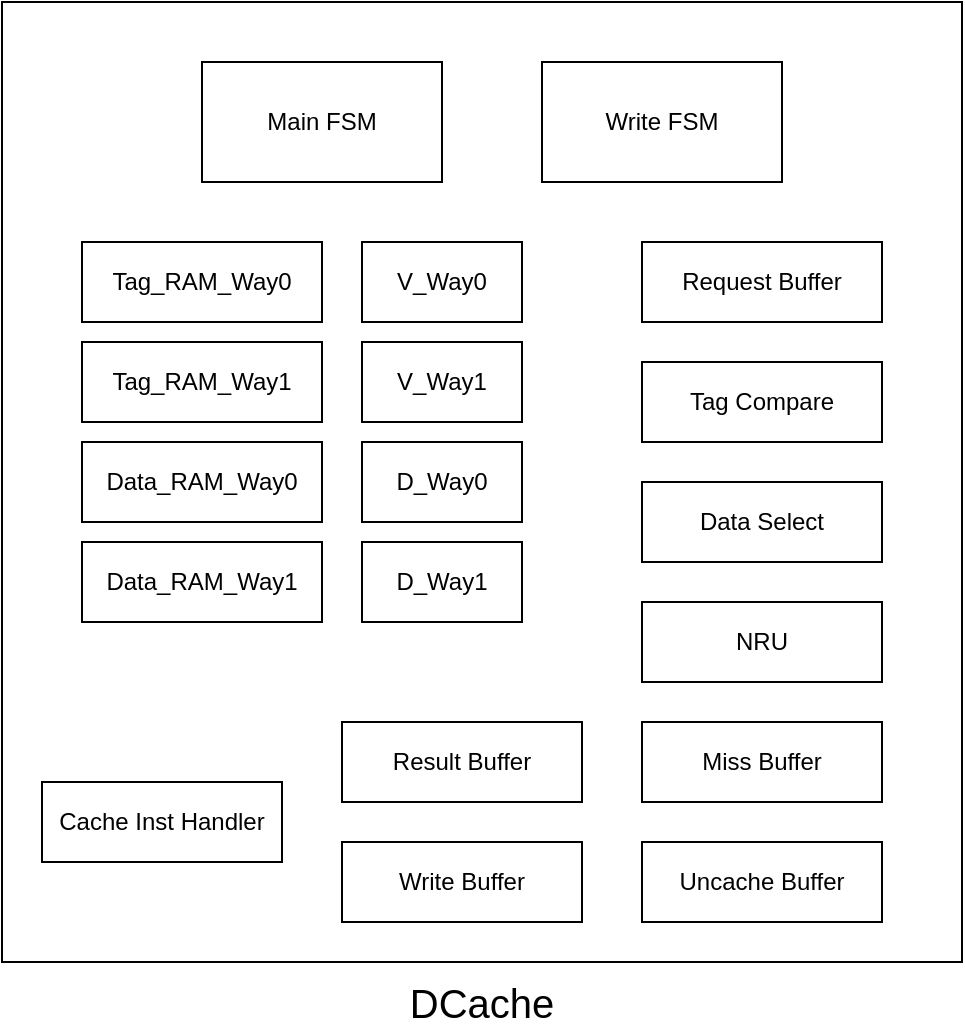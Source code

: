<mxfile version="14.9.6" type="device"><diagram id="cUsZbAMCcR9ipFw1UlFv" name="Page-1"><mxGraphModel dx="870" dy="594" grid="1" gridSize="10" guides="1" tooltips="1" connect="1" arrows="1" fold="1" page="1" pageScale="1" pageWidth="827" pageHeight="1169" math="0" shadow="0"><root><mxCell id="0"/><mxCell id="1" parent="0"/><mxCell id="woj_LvDma6Ed1qJwgr8U-1" value="" style="rounded=0;whiteSpace=wrap;html=1;" parent="1" vertex="1"><mxGeometry x="160" y="50" width="480" height="480" as="geometry"/></mxCell><mxCell id="woj_LvDma6Ed1qJwgr8U-2" value="&lt;font style=&quot;font-size: 20px&quot;&gt;DCache&lt;/font&gt;" style="text;html=1;strokeColor=none;fillColor=none;align=center;verticalAlign=middle;whiteSpace=wrap;rounded=0;" parent="1" vertex="1"><mxGeometry x="380" y="540" width="40" height="20" as="geometry"/></mxCell><mxCell id="woj_LvDma6Ed1qJwgr8U-3" value="Main FSM" style="rounded=0;whiteSpace=wrap;html=1;" parent="1" vertex="1"><mxGeometry x="260" y="80" width="120" height="60" as="geometry"/></mxCell><mxCell id="woj_LvDma6Ed1qJwgr8U-5" value="Tag_RAM_Way0" style="rounded=0;whiteSpace=wrap;html=1;" parent="1" vertex="1"><mxGeometry x="200" y="170" width="120" height="40" as="geometry"/></mxCell><mxCell id="woj_LvDma6Ed1qJwgr8U-6" value="Tag_RAM_Way1&lt;span style=&quot;color: rgba(0 , 0 , 0 , 0) ; font-family: monospace ; font-size: 0px&quot;&gt;%3CmxGraphModel%3E%3Croot%3E%3CmxCell%20id%3D%220%22%2F%3E%3CmxCell%20id%3D%221%22%20parent%3D%220%22%2F%3E%3CmxCell%20id%3D%222%22%20value%3D%22Tag_RAM_Way0%22%20style%3D%22rounded%3D0%3BwhiteSpace%3Dwrap%3Bhtml%3D1%3B%22%20vertex%3D%221%22%20parent%3D%221%22%3E%3CmxGeometry%20x%3D%22200%22%20y%3D%22170%22%20width%3D%22120%22%20height%3D%2240%22%20as%3D%22geometry%22%2F%3E%3C%2FmxCell%3E%3C%2Froot%3E%3C%2FmxGraphModel%3E&lt;/span&gt;" style="rounded=0;whiteSpace=wrap;html=1;" parent="1" vertex="1"><mxGeometry x="200" y="220" width="120" height="40" as="geometry"/></mxCell><mxCell id="woj_LvDma6Ed1qJwgr8U-7" value="Data_RAM_Way0" style="rounded=0;whiteSpace=wrap;html=1;" parent="1" vertex="1"><mxGeometry x="200" y="270" width="120" height="40" as="geometry"/></mxCell><mxCell id="woj_LvDma6Ed1qJwgr8U-8" value="Data_RAM_Way1" style="rounded=0;whiteSpace=wrap;html=1;" parent="1" vertex="1"><mxGeometry x="200" y="320" width="120" height="40" as="geometry"/></mxCell><mxCell id="woj_LvDma6Ed1qJwgr8U-9" value="V_Way0" style="rounded=0;whiteSpace=wrap;html=1;" parent="1" vertex="1"><mxGeometry x="340" y="170" width="80" height="40" as="geometry"/></mxCell><mxCell id="woj_LvDma6Ed1qJwgr8U-10" value="V_Way1" style="rounded=0;whiteSpace=wrap;html=1;" parent="1" vertex="1"><mxGeometry x="340" y="220" width="80" height="40" as="geometry"/></mxCell><mxCell id="woj_LvDma6Ed1qJwgr8U-11" value="Request Buffer" style="rounded=0;whiteSpace=wrap;html=1;" parent="1" vertex="1"><mxGeometry x="480" y="170" width="120" height="40" as="geometry"/></mxCell><mxCell id="woj_LvDma6Ed1qJwgr8U-12" value="Tag Compare" style="rounded=0;whiteSpace=wrap;html=1;" parent="1" vertex="1"><mxGeometry x="480" y="230" width="120" height="40" as="geometry"/></mxCell><mxCell id="woj_LvDma6Ed1qJwgr8U-13" value="Data Select" style="rounded=0;whiteSpace=wrap;html=1;" parent="1" vertex="1"><mxGeometry x="480" y="290" width="120" height="40" as="geometry"/></mxCell><mxCell id="woj_LvDma6Ed1qJwgr8U-14" value="NRU" style="rounded=0;whiteSpace=wrap;html=1;" parent="1" vertex="1"><mxGeometry x="480" y="350" width="120" height="40" as="geometry"/></mxCell><mxCell id="lLsxBs4wFeax0ojKUBz7-1" value="Write FSM" style="rounded=0;whiteSpace=wrap;html=1;" vertex="1" parent="1"><mxGeometry x="430" y="80" width="120" height="60" as="geometry"/></mxCell><mxCell id="lLsxBs4wFeax0ojKUBz7-2" value="D_Way0" style="rounded=0;whiteSpace=wrap;html=1;" vertex="1" parent="1"><mxGeometry x="340" y="270" width="80" height="40" as="geometry"/></mxCell><mxCell id="lLsxBs4wFeax0ojKUBz7-3" value="D_Way1" style="rounded=0;whiteSpace=wrap;html=1;" vertex="1" parent="1"><mxGeometry x="340" y="320" width="80" height="40" as="geometry"/></mxCell><mxCell id="lLsxBs4wFeax0ojKUBz7-4" value="Miss Buffer" style="rounded=0;whiteSpace=wrap;html=1;" vertex="1" parent="1"><mxGeometry x="480" y="410" width="120" height="40" as="geometry"/></mxCell><mxCell id="lLsxBs4wFeax0ojKUBz7-5" value="Uncache Buffer" style="rounded=0;whiteSpace=wrap;html=1;" vertex="1" parent="1"><mxGeometry x="480" y="470" width="120" height="40" as="geometry"/></mxCell><mxCell id="lLsxBs4wFeax0ojKUBz7-6" value="Result Buffer" style="rounded=0;whiteSpace=wrap;html=1;" vertex="1" parent="1"><mxGeometry x="330" y="410" width="120" height="40" as="geometry"/></mxCell><mxCell id="lLsxBs4wFeax0ojKUBz7-7" value="Write Buffer" style="rounded=0;whiteSpace=wrap;html=1;" vertex="1" parent="1"><mxGeometry x="330" y="470" width="120" height="40" as="geometry"/></mxCell><mxCell id="lLsxBs4wFeax0ojKUBz7-8" value="Cache Inst Handler" style="rounded=0;whiteSpace=wrap;html=1;" vertex="1" parent="1"><mxGeometry x="180" y="440" width="120" height="40" as="geometry"/></mxCell></root></mxGraphModel></diagram></mxfile>